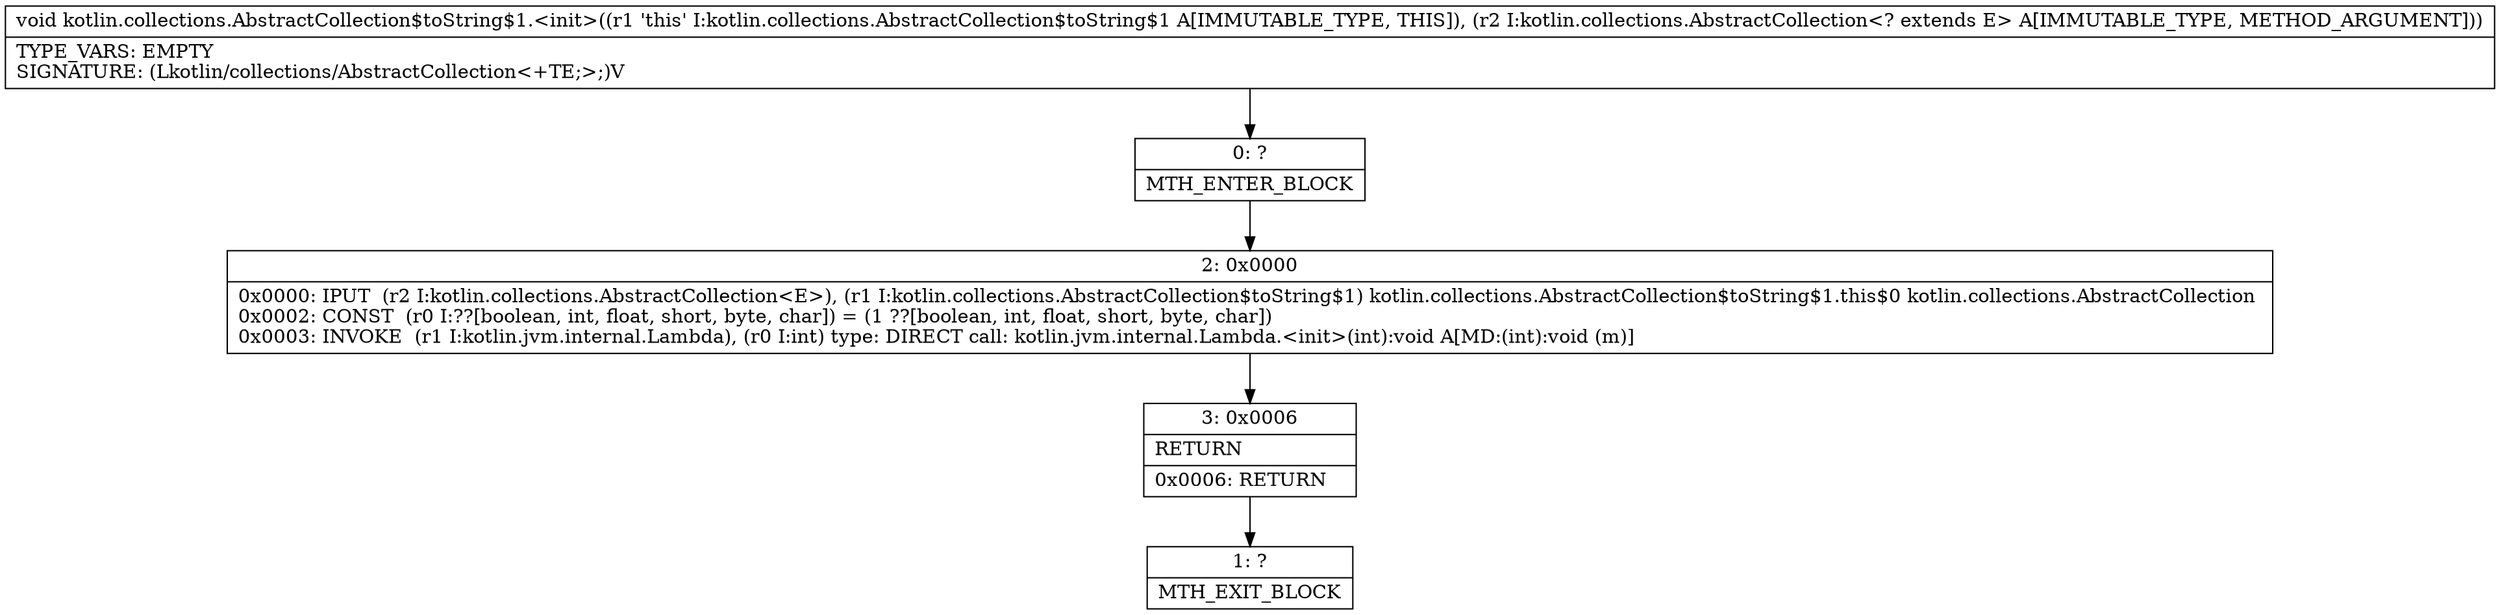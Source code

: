 digraph "CFG forkotlin.collections.AbstractCollection$toString$1.\<init\>(Lkotlin\/collections\/AbstractCollection;)V" {
Node_0 [shape=record,label="{0\:\ ?|MTH_ENTER_BLOCK\l}"];
Node_2 [shape=record,label="{2\:\ 0x0000|0x0000: IPUT  (r2 I:kotlin.collections.AbstractCollection\<E\>), (r1 I:kotlin.collections.AbstractCollection$toString$1) kotlin.collections.AbstractCollection$toString$1.this$0 kotlin.collections.AbstractCollection \l0x0002: CONST  (r0 I:??[boolean, int, float, short, byte, char]) = (1 ??[boolean, int, float, short, byte, char]) \l0x0003: INVOKE  (r1 I:kotlin.jvm.internal.Lambda), (r0 I:int) type: DIRECT call: kotlin.jvm.internal.Lambda.\<init\>(int):void A[MD:(int):void (m)]\l}"];
Node_3 [shape=record,label="{3\:\ 0x0006|RETURN\l|0x0006: RETURN   \l}"];
Node_1 [shape=record,label="{1\:\ ?|MTH_EXIT_BLOCK\l}"];
MethodNode[shape=record,label="{void kotlin.collections.AbstractCollection$toString$1.\<init\>((r1 'this' I:kotlin.collections.AbstractCollection$toString$1 A[IMMUTABLE_TYPE, THIS]), (r2 I:kotlin.collections.AbstractCollection\<? extends E\> A[IMMUTABLE_TYPE, METHOD_ARGUMENT]))  | TYPE_VARS: EMPTY\lSIGNATURE: (Lkotlin\/collections\/AbstractCollection\<+TE;\>;)V\l}"];
MethodNode -> Node_0;Node_0 -> Node_2;
Node_2 -> Node_3;
Node_3 -> Node_1;
}

